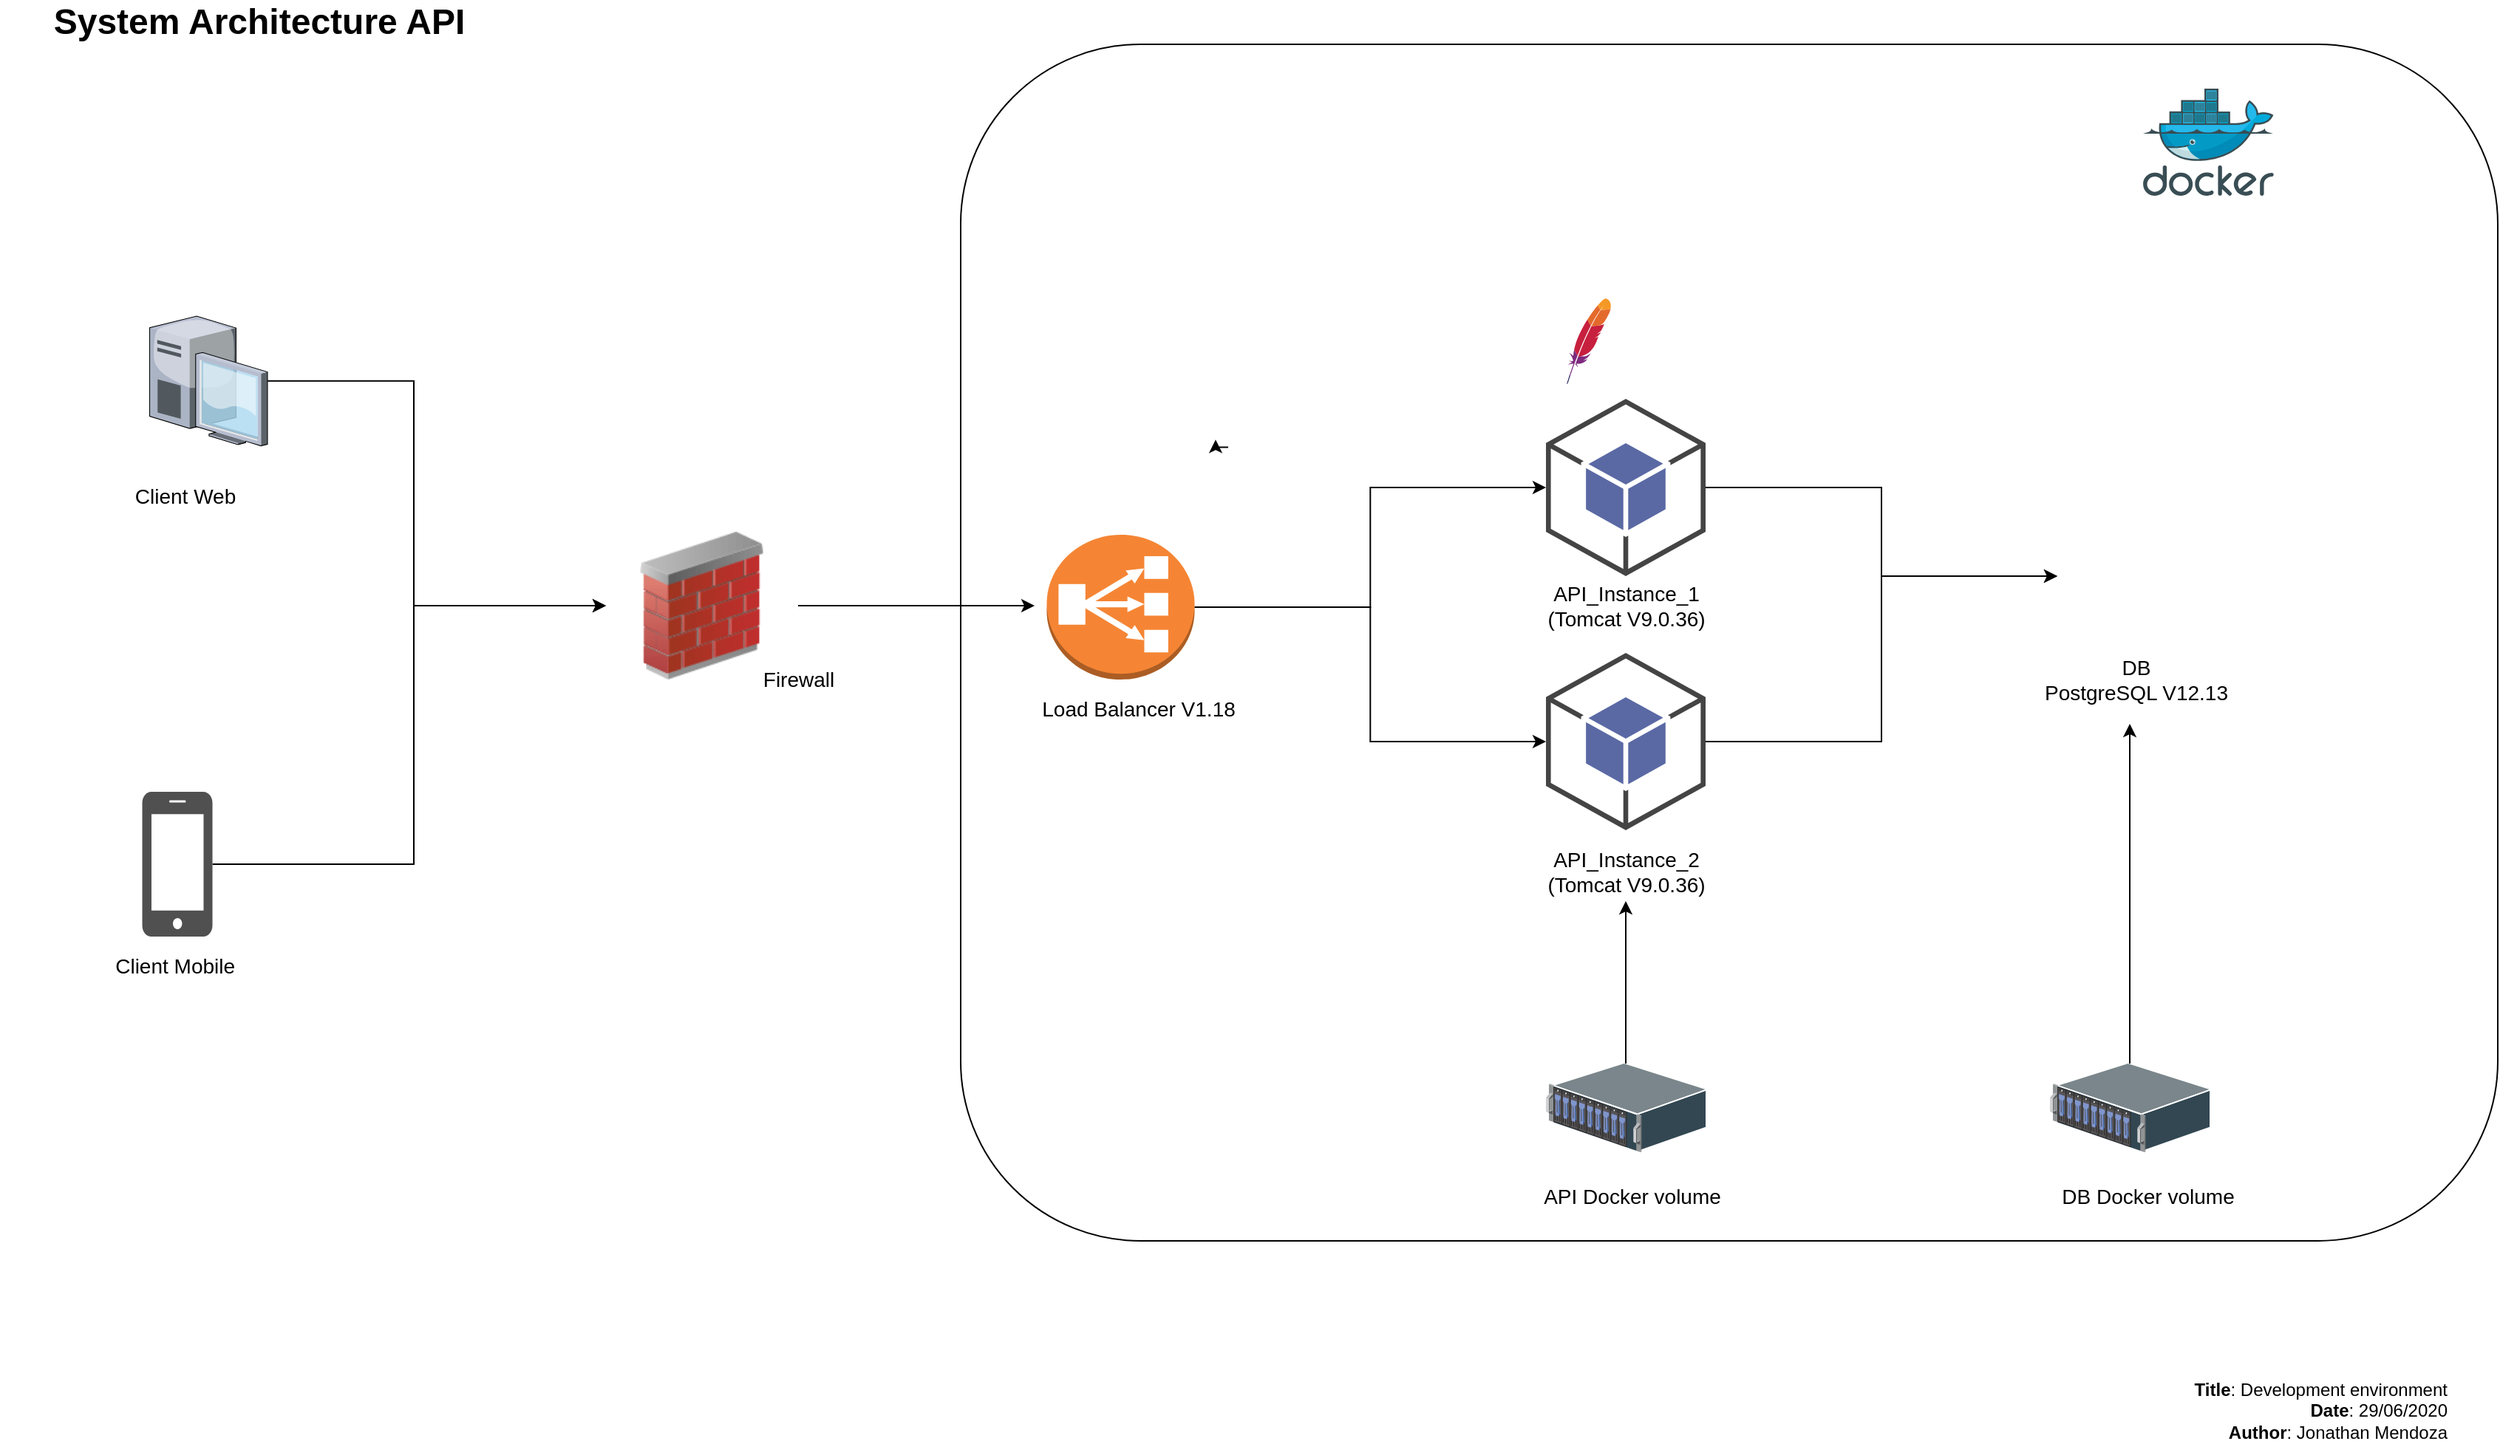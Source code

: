 <mxfile version="13.6.5" type="device"><diagram id="akhTHRsQhaFSMrooGJkA" name="Page-1"><mxGraphModel dx="3065" dy="1071" grid="1" gridSize="10" guides="1" tooltips="1" connect="1" arrows="1" fold="1" page="1" pageScale="1" pageWidth="1169" pageHeight="827" math="0" shadow="0"><root><mxCell id="0"/><mxCell id="1" parent="0"/><mxCell id="tpyCVmK7sTwWRczTlpYU-16" style="edgeStyle=orthogonalEdgeStyle;rounded=0;orthogonalLoop=1;jettySize=auto;html=1;entryX=0;entryY=0.5;entryDx=0;entryDy=0;" edge="1" parent="1" source="sV14-c_Tjut8fi-eppSr-8" target="tpyCVmK7sTwWRczTlpYU-8"><mxGeometry relative="1" as="geometry"><Array as="points"><mxPoint x="-130" y="458"/><mxPoint x="-130" y="610"/></Array></mxGeometry></mxCell><mxCell id="sV14-c_Tjut8fi-eppSr-8" value="" style="verticalLabelPosition=bottom;aspect=fixed;html=1;verticalAlign=top;strokeColor=none;align=center;outlineConnect=0;shape=mxgraph.citrix.desktop;" parent="1" vertex="1"><mxGeometry x="-308.75" y="414" width="79.74" height="87.81" as="geometry"/></mxCell><mxCell id="sV14-c_Tjut8fi-eppSr-9" value="&lt;b&gt;System Architecture API &lt;br&gt;&lt;/b&gt;" style="text;html=1;resizable=0;autosize=1;align=center;verticalAlign=middle;points=[];fillColor=none;strokeColor=none;rounded=0;fontSize=24;" parent="1" vertex="1"><mxGeometry x="-410" y="200" width="350" height="30" as="geometry"/></mxCell><mxCell id="tpyCVmK7sTwWRczTlpYU-6" style="edgeStyle=orthogonalEdgeStyle;rounded=0;orthogonalLoop=1;jettySize=auto;html=1;" edge="1" parent="1" source="sV14-c_Tjut8fi-eppSr-14" target="sV14-c_Tjut8fi-eppSr-24"><mxGeometry relative="1" as="geometry"/></mxCell><mxCell id="sV14-c_Tjut8fi-eppSr-14" value="" style="outlineConnect=0;dashed=0;verticalLabelPosition=bottom;verticalAlign=top;align=center;html=1;shape=mxgraph.aws3.android;fillColor=#5A69A4;gradientColor=none;" parent="1" vertex="1"><mxGeometry x="636" y="470" width="108" height="120" as="geometry"/></mxCell><mxCell id="sV14-c_Tjut8fi-eppSr-17" value="API_Instance_1 &lt;br&gt;(Tomcat V9.0.36)" style="text;html=1;resizable=0;autosize=1;align=center;verticalAlign=middle;points=[];fillColor=none;strokeColor=none;rounded=0;strokeWidth=3;fontSize=14;" parent="1" vertex="1"><mxGeometry x="620" y="590" width="140" height="40" as="geometry"/></mxCell><mxCell id="sV14-c_Tjut8fi-eppSr-24" value="" style="shape=image;html=1;verticalAlign=top;verticalLabelPosition=bottom;labelBackgroundColor=#ffffff;imageAspect=0;aspect=fixed;image=https://cdn3.iconfinder.com/data/icons/linecons-free-vector-icons-pack/32/data-128.png;strokeWidth=3;fontSize=14;" parent="1" vertex="1"><mxGeometry x="982" y="541" width="98" height="98" as="geometry"/></mxCell><mxCell id="sV14-c_Tjut8fi-eppSr-25" value="DB&lt;br&gt;PostgreSQL V12.13" style="text;html=1;resizable=0;autosize=1;align=center;verticalAlign=middle;points=[];fillColor=none;strokeColor=none;rounded=0;strokeWidth=3;fontSize=14;" parent="1" vertex="1"><mxGeometry x="960" y="640" width="150" height="40" as="geometry"/></mxCell><mxCell id="sV14-c_Tjut8fi-eppSr-48" value="&lt;div&gt;Client Web&lt;/div&gt;&lt;div&gt;&lt;br&gt;&lt;/div&gt;" style="text;html=1;resizable=0;autosize=1;align=center;verticalAlign=middle;points=[];fillColor=none;strokeColor=none;rounded=0;strokeWidth=3;fontSize=14;" parent="1" vertex="1"><mxGeometry x="-330" y="524" width="90" height="40" as="geometry"/></mxCell><mxCell id="tpyCVmK7sTwWRczTlpYU-17" style="edgeStyle=orthogonalEdgeStyle;rounded=0;orthogonalLoop=1;jettySize=auto;html=1;entryX=0;entryY=0.5;entryDx=0;entryDy=0;" edge="1" parent="1" source="Q5Hf5tu6-RpUSEmfFPCq-4" target="tpyCVmK7sTwWRczTlpYU-8"><mxGeometry relative="1" as="geometry"><Array as="points"><mxPoint x="-130" y="785"/><mxPoint x="-130" y="610"/></Array></mxGeometry></mxCell><mxCell id="Q5Hf5tu6-RpUSEmfFPCq-4" value="" style="pointerEvents=1;shadow=0;dashed=0;html=1;strokeColor=none;fillColor=#505050;labelPosition=center;verticalLabelPosition=bottom;verticalAlign=top;outlineConnect=0;align=center;shape=mxgraph.office.devices.cell_phone_iphone_proportional;" parent="1" vertex="1"><mxGeometry x="-313.75" y="736" width="47.5" height="98" as="geometry"/></mxCell><mxCell id="Q5Hf5tu6-RpUSEmfFPCq-5" value="Client Mobile&amp;nbsp;" style="text;html=1;resizable=0;autosize=1;align=center;verticalAlign=middle;points=[];fillColor=none;strokeColor=none;rounded=0;strokeWidth=3;fontSize=14;" parent="1" vertex="1"><mxGeometry x="-340" y="844" width="100" height="20" as="geometry"/></mxCell><mxCell id="tpyCVmK7sTwWRczTlpYU-4" style="edgeStyle=orthogonalEdgeStyle;rounded=0;orthogonalLoop=1;jettySize=auto;html=1;entryX=0;entryY=0.5;entryDx=0;entryDy=0;entryPerimeter=0;" edge="1" parent="1" source="uEhk4uOvCbs-LEr9j0O0-18" target="sV14-c_Tjut8fi-eppSr-14"><mxGeometry relative="1" as="geometry"/></mxCell><mxCell id="tpyCVmK7sTwWRczTlpYU-5" style="edgeStyle=orthogonalEdgeStyle;rounded=0;orthogonalLoop=1;jettySize=auto;html=1;entryX=0;entryY=0.5;entryDx=0;entryDy=0;entryPerimeter=0;" edge="1" parent="1" source="uEhk4uOvCbs-LEr9j0O0-18" target="tpyCVmK7sTwWRczTlpYU-1"><mxGeometry relative="1" as="geometry"/></mxCell><mxCell id="uEhk4uOvCbs-LEr9j0O0-18" value="" style="outlineConnect=0;dashed=0;verticalLabelPosition=bottom;verticalAlign=top;align=center;html=1;shape=mxgraph.aws3.classic_load_balancer;fillColor=#F58534;gradientColor=none;" parent="1" vertex="1"><mxGeometry x="298.25" y="562" width="100" height="98" as="geometry"/></mxCell><mxCell id="uEhk4uOvCbs-LEr9j0O0-31" value="Load Balancer V1.18" style="text;html=1;resizable=0;autosize=1;align=center;verticalAlign=middle;points=[];fillColor=none;strokeColor=none;rounded=0;strokeWidth=3;fontSize=14;" parent="1" vertex="1"><mxGeometry x="280" y="670" width="160" height="20" as="geometry"/></mxCell><mxCell id="obSRUjQRjMau2dRof8yu-3" value="" style="shape=image;html=1;verticalAlign=top;verticalLabelPosition=bottom;labelBackgroundColor=#ffffff;imageAspect=0;aspect=fixed;image=https://cdn0.iconfinder.com/data/icons/flat-round-system/512/java-128.png" parent="1" vertex="1"><mxGeometry x="710" y="410" width="60" height="60" as="geometry"/></mxCell><mxCell id="obSRUjQRjMau2dRof8yu-4" value="" style="shape=image;html=1;verticalAlign=top;verticalLabelPosition=bottom;labelBackgroundColor=#ffffff;imageAspect=0;aspect=fixed;image=https://cdn4.iconfinder.com/data/icons/logos-brands-5/24/postgresql-128.png" parent="1" vertex="1"><mxGeometry x="1005" y="470" width="52" height="52" as="geometry"/></mxCell><mxCell id="obSRUjQRjMau2dRof8yu-6" value="" style="dashed=0;outlineConnect=0;html=1;align=center;labelPosition=center;verticalLabelPosition=bottom;verticalAlign=top;shape=mxgraph.weblogos.apache" parent="1" vertex="1"><mxGeometry x="650" y="402" width="30" height="58" as="geometry"/></mxCell><mxCell id="obSRUjQRjMau2dRof8yu-8" value="" style="shape=image;html=1;verticalAlign=top;verticalLabelPosition=bottom;labelBackgroundColor=#ffffff;imageAspect=0;aspect=fixed;image=https://cdn4.iconfinder.com/data/icons/logos-brands-5/24/nginx-128.png" parent="1" vertex="1"><mxGeometry x="370" y="490" width="51" height="51" as="geometry"/></mxCell><mxCell id="obSRUjQRjMau2dRof8yu-9" value="" style="aspect=fixed;html=1;points=[];align=center;image;fontSize=12;image=img/lib/mscae/Docker.svg;" parent="1" vertex="1"><mxGeometry x="1040" y="260" width="88.41" height="72.5" as="geometry"/></mxCell><mxCell id="obSRUjQRjMau2dRof8yu-12" value="" style="rounded=1;whiteSpace=wrap;html=1;fillColor=none;" parent="1" vertex="1"><mxGeometry x="240" y="230" width="1040" height="810" as="geometry"/></mxCell><mxCell id="obSRUjQRjMau2dRof8yu-13" value="&lt;div align=&quot;right&quot;&gt;&lt;b&gt;Title&lt;/b&gt;: Development environment&lt;br&gt;&lt;b&gt;Date&lt;/b&gt;: 29/06/2020&lt;br&gt;&lt;b&gt;Author&lt;/b&gt;: Jonathan Mendoza&lt;br&gt;&lt;/div&gt;" style="text;html=1;strokeColor=none;fillColor=none;align=right;verticalAlign=middle;whiteSpace=wrap;rounded=0;" parent="1" vertex="1"><mxGeometry x="950" y="1140" width="298" height="30" as="geometry"/></mxCell><mxCell id="tpyCVmK7sTwWRczTlpYU-7" style="edgeStyle=orthogonalEdgeStyle;rounded=0;orthogonalLoop=1;jettySize=auto;html=1;entryX=0;entryY=0.5;entryDx=0;entryDy=0;" edge="1" parent="1" source="tpyCVmK7sTwWRczTlpYU-1" target="sV14-c_Tjut8fi-eppSr-24"><mxGeometry relative="1" as="geometry"/></mxCell><mxCell id="tpyCVmK7sTwWRczTlpYU-1" value="" style="outlineConnect=0;dashed=0;verticalLabelPosition=bottom;verticalAlign=top;align=center;html=1;shape=mxgraph.aws3.android;fillColor=#5A69A4;gradientColor=none;" vertex="1" parent="1"><mxGeometry x="636" y="642" width="108" height="120" as="geometry"/></mxCell><mxCell id="tpyCVmK7sTwWRczTlpYU-2" value="API_Instance_2&lt;br&gt;(Tomcat V9.0.36)" style="text;html=1;resizable=0;autosize=1;align=center;verticalAlign=middle;points=[];fillColor=none;strokeColor=none;rounded=0;strokeWidth=3;fontSize=14;" vertex="1" parent="1"><mxGeometry x="620" y="770" width="140" height="40" as="geometry"/></mxCell><mxCell id="tpyCVmK7sTwWRczTlpYU-3" value="" style="shape=image;html=1;verticalAlign=top;verticalLabelPosition=bottom;labelBackgroundColor=#ffffff;imageAspect=0;aspect=fixed;image=https://cdn0.iconfinder.com/data/icons/flat-round-system/512/ubuntu-128.png" vertex="1" parent="1"><mxGeometry x="1147.41" y="260" width="70" height="70" as="geometry"/></mxCell><mxCell id="tpyCVmK7sTwWRczTlpYU-15" style="edgeStyle=orthogonalEdgeStyle;rounded=0;orthogonalLoop=1;jettySize=auto;html=1;" edge="1" parent="1" source="tpyCVmK7sTwWRczTlpYU-8"><mxGeometry relative="1" as="geometry"><mxPoint x="290" y="610" as="targetPoint"/></mxGeometry></mxCell><mxCell id="tpyCVmK7sTwWRczTlpYU-8" value="" style="image;html=1;image=img/lib/clip_art/networking/Firewall_02_128x128.png" vertex="1" parent="1"><mxGeometry y="560" width="130" height="100" as="geometry"/></mxCell><mxCell id="tpyCVmK7sTwWRczTlpYU-12" value="Firewall" style="text;html=1;resizable=0;autosize=1;align=center;verticalAlign=middle;points=[];fillColor=none;strokeColor=none;rounded=0;strokeWidth=3;fontSize=14;" vertex="1" parent="1"><mxGeometry x="95" y="650" width="70" height="20" as="geometry"/></mxCell><mxCell id="tpyCVmK7sTwWRczTlpYU-18" style="edgeStyle=orthogonalEdgeStyle;rounded=0;orthogonalLoop=1;jettySize=auto;html=1;exitX=1;exitY=0.25;exitDx=0;exitDy=0;entryX=0.833;entryY=0.15;entryDx=0;entryDy=0;entryPerimeter=0;" edge="1" parent="1" source="obSRUjQRjMau2dRof8yu-8" target="obSRUjQRjMau2dRof8yu-8"><mxGeometry relative="1" as="geometry"/></mxCell><mxCell id="tpyCVmK7sTwWRczTlpYU-23" style="edgeStyle=orthogonalEdgeStyle;rounded=0;orthogonalLoop=1;jettySize=auto;html=1;entryX=0.5;entryY=1;entryDx=0;entryDy=0;entryPerimeter=0;" edge="1" parent="1" source="tpyCVmK7sTwWRczTlpYU-22" target="tpyCVmK7sTwWRczTlpYU-2"><mxGeometry relative="1" as="geometry"/></mxCell><mxCell id="tpyCVmK7sTwWRczTlpYU-22" value="" style="shadow=0;dashed=0;html=1;labelPosition=center;verticalLabelPosition=bottom;verticalAlign=top;align=center;outlineConnect=0;shape=mxgraph.veeam.3d.physical_storage;" vertex="1" parent="1"><mxGeometry x="636" y="920" width="108" height="60" as="geometry"/></mxCell><mxCell id="tpyCVmK7sTwWRczTlpYU-25" style="edgeStyle=orthogonalEdgeStyle;rounded=0;orthogonalLoop=1;jettySize=auto;html=1;" edge="1" parent="1" source="tpyCVmK7sTwWRczTlpYU-24"><mxGeometry relative="1" as="geometry"><mxPoint x="1031" y="690" as="targetPoint"/></mxGeometry></mxCell><mxCell id="tpyCVmK7sTwWRczTlpYU-24" value="" style="shadow=0;dashed=0;html=1;labelPosition=center;verticalLabelPosition=bottom;verticalAlign=top;align=center;outlineConnect=0;shape=mxgraph.veeam.3d.physical_storage;" vertex="1" parent="1"><mxGeometry x="977" y="920" width="108" height="60" as="geometry"/></mxCell><mxCell id="tpyCVmK7sTwWRczTlpYU-26" value="API Docker volume" style="text;html=1;resizable=0;autosize=1;align=center;verticalAlign=middle;points=[];fillColor=none;strokeColor=none;rounded=0;strokeWidth=3;fontSize=14;" vertex="1" parent="1"><mxGeometry x="619" y="1000" width="150" height="20" as="geometry"/></mxCell><mxCell id="tpyCVmK7sTwWRczTlpYU-27" value="DB Docker volume" style="text;html=1;resizable=0;autosize=1;align=center;verticalAlign=middle;points=[];fillColor=none;strokeColor=none;rounded=0;strokeWidth=3;fontSize=14;" vertex="1" parent="1"><mxGeometry x="968.41" y="1000" width="150" height="20" as="geometry"/></mxCell></root></mxGraphModel></diagram></mxfile>